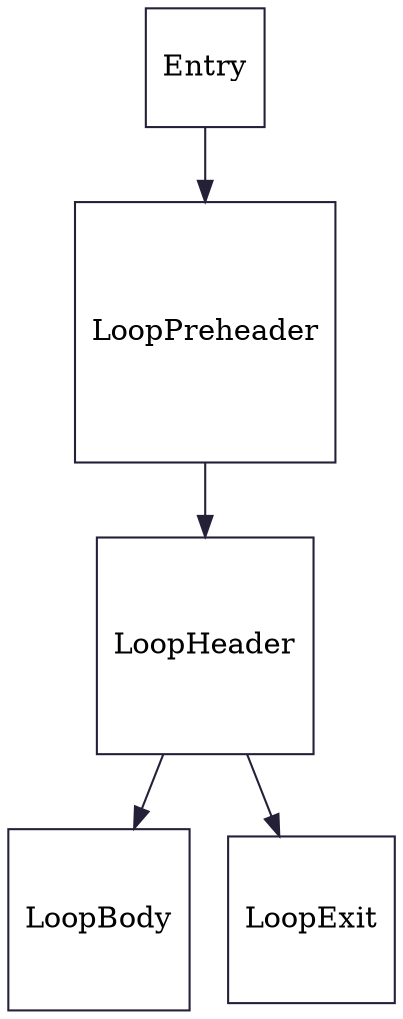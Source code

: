 digraph G {
    graph[color="#242038"]
    node[color="#242038", shape=square]
    edge[color="#242038"]
    Entry->LoopPreheader
    LoopPreheader->LoopHeader
    LoopHeader->LoopBody
    LoopHeader->LoopExit
}
